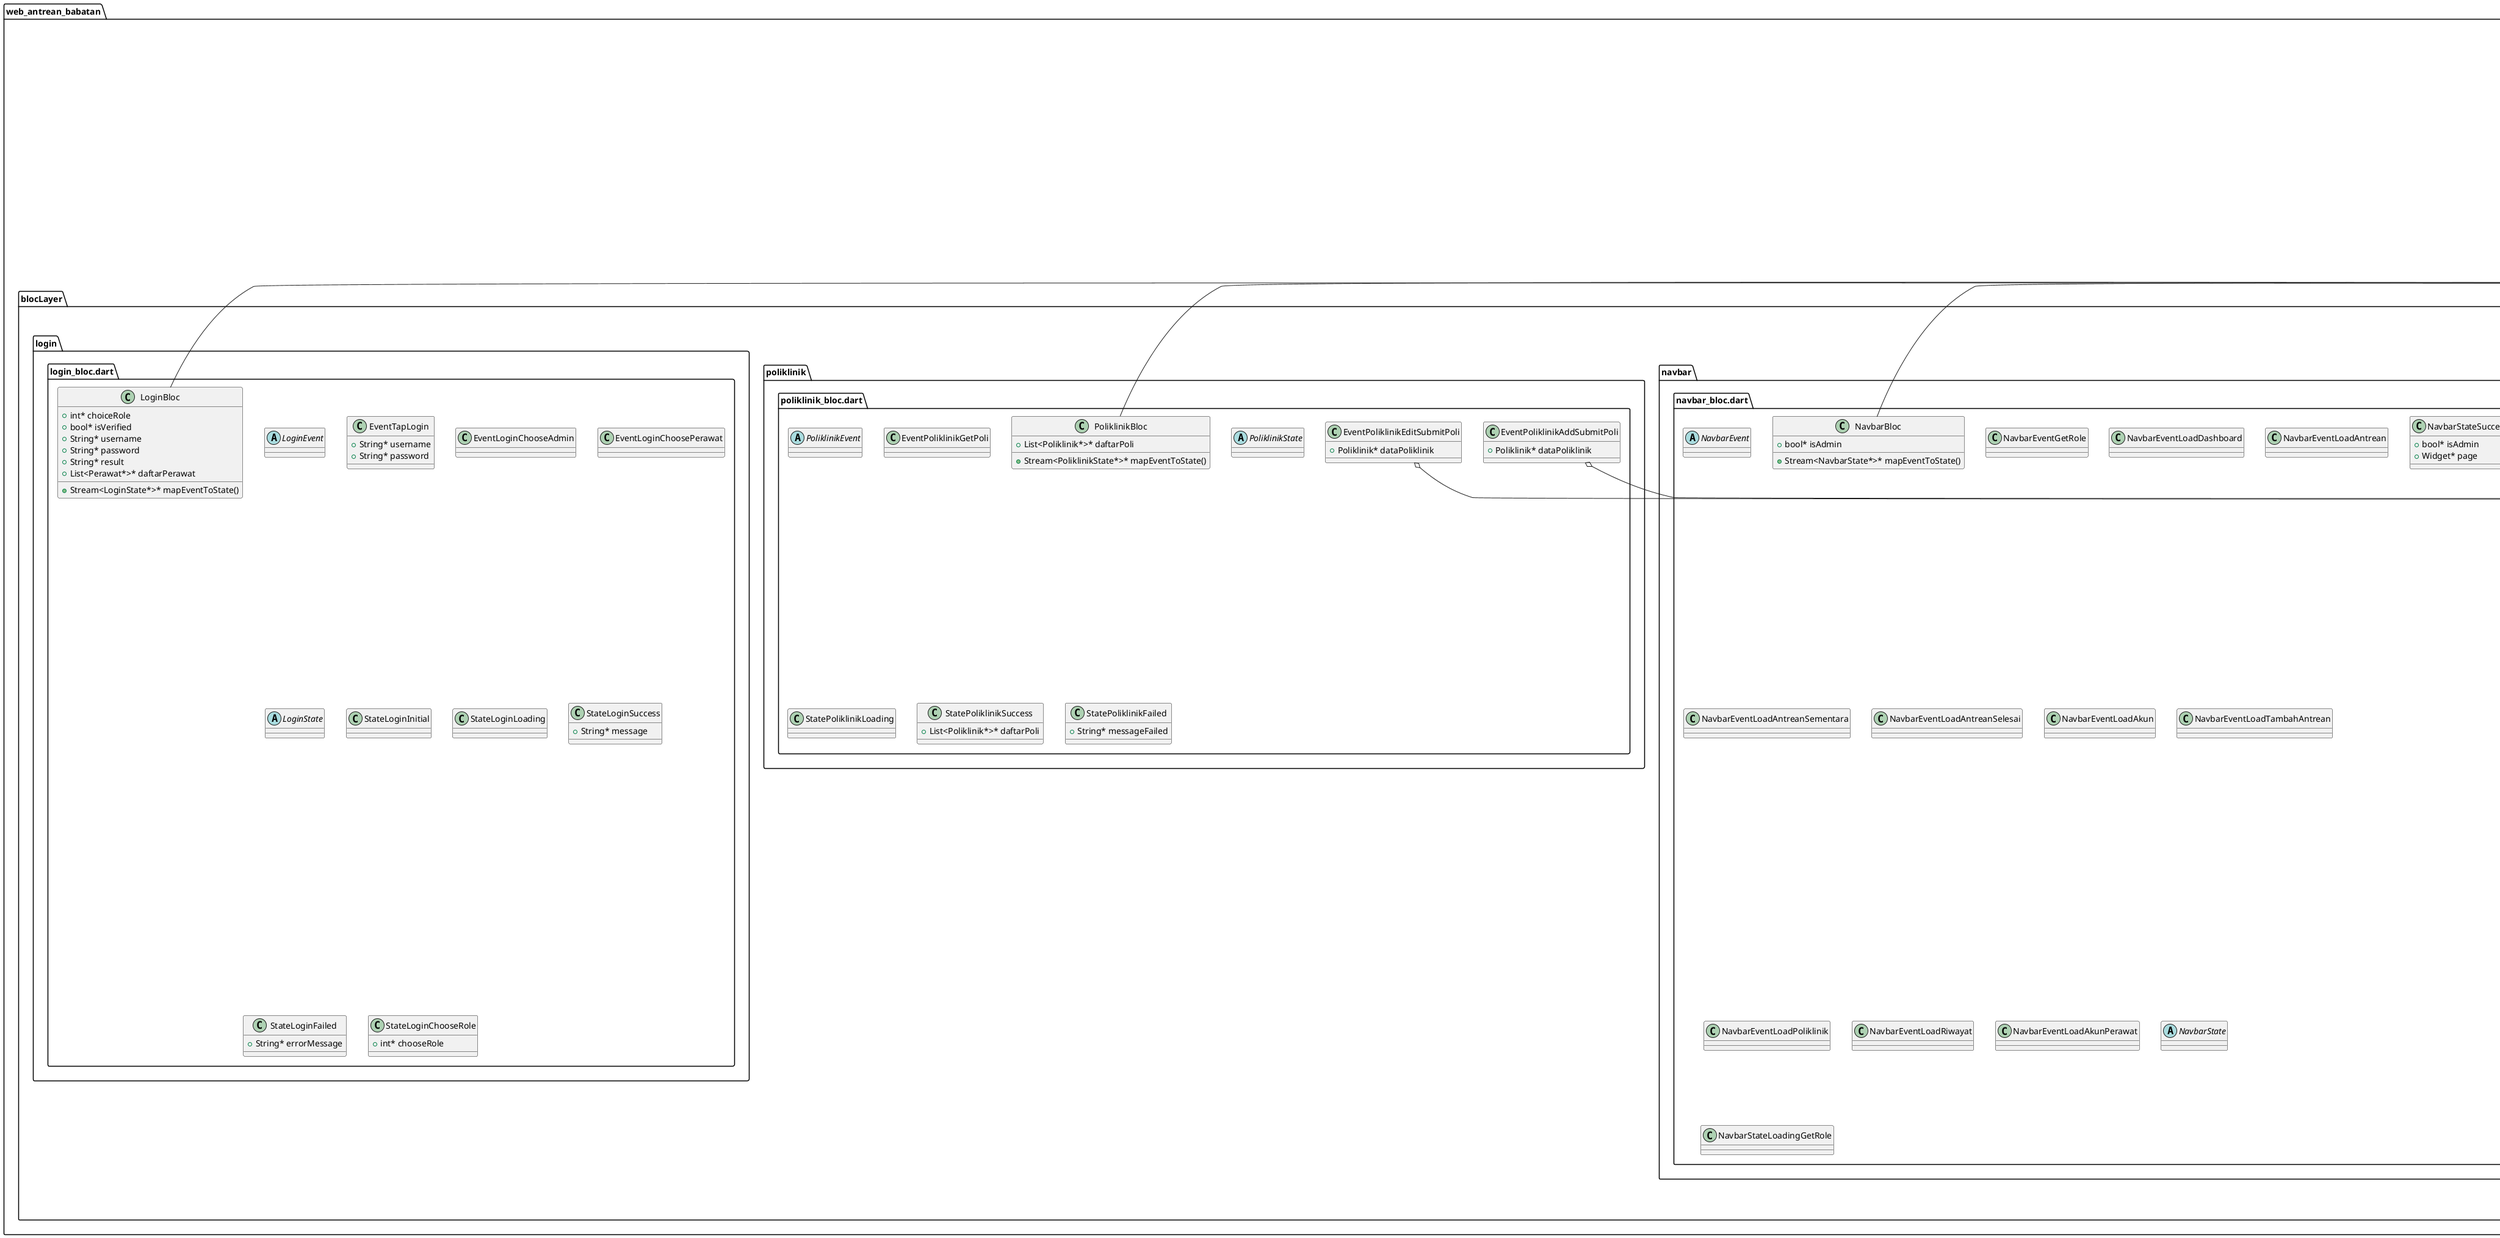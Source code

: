 @startuml
set namespaceSeparator ::

class "web_antrean_babatan::blocLayer::akun::akunPerawat::akun_bloc.dart::AkunBloc" {
  +int* idPerawat
  +List<Poliklinik*>* daftarPoli
  +List<Perawat*>* daftarPerawat
  +Stream<AkunState*>* mapEventToState()
}

abstract class "web_antrean_babatan::blocLayer::akun::akunPerawat::akun_bloc.dart::AkunEvent" {
}

class "web_antrean_babatan::blocLayer::akun::akunPerawat::akun_bloc.dart::AkunEventGetData" {
}

class "web_antrean_babatan::blocLayer::akun::akunPerawat::akun_bloc.dart::AkunEventSubmitEdit"
{
  +Perawat* perawat
}

"web_antrean_babatan::blocLayer::akun::akunPerawat::akun_bloc.dart::AkunEventSubmitEdit" o-- "web_antrean_babatan::dataLayer::model::perawat.dart::Perawat"

abstract class "web_antrean_babatan::blocLayer::akun::akunPerawat::akun_bloc.dart::AkunState" {
}

class "web_antrean_babatan::blocLayer::akun::akunPerawat::akun_bloc.dart::AkunStateLoading" {
}

class "web_antrean_babatan::blocLayer::akun::akunPerawat::akun_bloc.dart::AkunStateSuccess" {
  +List<Poliklinik*>* daftarPoli
  +List<Perawat*>* daftarPerawat
}

class "web_antrean_babatan::blocLayer::akun::akunPerawat::akun_bloc.dart::AkunStateFailed" {
  +String* messageFailed
}

class "web_antrean_babatan::blocLayer::akun::daftarAkunPerawat::akun_perawat_bloc.dart::AkunPerawatBloc" {
  +List<Poliklinik*>* daftarPoli
  +List<Perawat*>* daftarPerawat
  +Stream<AkunPerawatState*>* mapEventToState()
}

abstract class "web_antrean_babatan::blocLayer::akun::daftarAkunPerawat::akun_perawat_bloc.dart::AkunPerawatEvent" {
}

class "web_antrean_babatan::blocLayer::akun::daftarAkunPerawat::akun_perawat_bloc.dart::AkunPerawatEventGetData" {
}

class "web_antrean_babatan::blocLayer::akun::daftarAkunPerawat::akun_perawat_bloc.dart::AkunPerawatEventSubmitEdit" {
  +Perawat* perawat
}

"web_antrean_babatan::blocLayer::akun::daftarAkunPerawat::akun_perawat_bloc.dart::AkunPerawatEventSubmitEdit" o-- "web_antrean_babatan::dataLayer::model::perawat.dart::Perawat"

class "web_antrean_babatan::blocLayer::akun::daftarAkunPerawat::akun_perawat_bloc.dart::AkunPerawatEventSubmitAdd" {
  +Perawat* perawat
}

"web_antrean_babatan::blocLayer::akun::daftarAkunPerawat::akun_perawat_bloc.dart::AkunPerawatEventSubmitAdd" o-- "web_antrean_babatan::dataLayer::model::perawat.dart::Perawat"

class "web_antrean_babatan::blocLayer::akun::daftarAkunPerawat::akun_perawat_bloc.dart::AkunPerawatEventSubmitDelete" {
  +int* idPerawat
}

abstract class "web_antrean_babatan::blocLayer::akun::daftarAkunPerawat::akun_perawat_bloc.dart::AkunPerawatState" {
}

class "web_antrean_babatan::blocLayer::akun::daftarAkunPerawat::akun_perawat_bloc.dart::AkunPerawatStateLoading" {
}

class "web_antrean_babatan::blocLayer::akun::daftarAkunPerawat::akun_perawat_bloc.dart::AkunPerawatStateSuccess" {
  +List<Poliklinik*>* daftarPoli
  +List<Perawat*>* daftarPerawat
}

class "web_antrean_babatan::blocLayer::akun::daftarAkunPerawat::akun_perawat_bloc.dart::AkunPerawatStateFailed" {
  +String* messageFailed
}

class "web_antrean_babatan::blocLayer::antrean::antreanSelesai::antrean_selesai_bloc.dart::AntreanSelesaiBloc" {
  +String* messageError
  +List<Poliklinik*>* daftarPoli
  +Stream<AntreanSelesaiState*>* mapEventToState()
}

abstract class "web_antrean_babatan::blocLayer::antrean::antreanSelesai::antrean_selesai_bloc.dart::AntreanSelesaiEvent" {
}

class "web_antrean_babatan::blocLayer::antrean::antreanSelesai::antrean_selesai_bloc.dart::EventAntreanSelesaiGetPoli" {
}

abstract class "web_antrean_babatan::blocLayer::antrean::antreanSelesai::antrean_selesai_bloc.dart::AntreanSelesaiState" {
}

class "web_antrean_babatan::blocLayer::antrean::antreanSelesai::antrean_selesai_bloc.dart::StateAntreanSelesaiGetPoliLoading" {
}

class "web_antrean_babatan::blocLayer::antrean::antreanSelesai::antrean_selesai_bloc.dart::StateAntreanSelesaiGetPoliSuccess" {
  +List<Poliklinik*>* daftarPoli
}

class "web_antrean_babatan::blocLayer::antrean::antreanSelesai::antrean_selesai_bloc.dart::StateAntreanSelesaiGetPoliFailed" {
  +String* messageFailed
}

class "web_antrean_babatan::blocLayer::antrean::antreanSementara::antrean_sementara_bloc.dart::AntreanSementaraBloc" {
  +String* messageError
  +List<Poliklinik*>* daftarPoli
  +Stream<AntreanSementaraState*>* mapEventToState()
}

abstract class "web_antrean_babatan::blocLayer::antrean::antreanSementara::antrean_sementara_bloc.dart::AntreanSementaraEvent" {
}

class "web_antrean_babatan::blocLayer::antrean::antreanSementara::antrean_sementara_bloc.dart::EventAntreanSementaraGetPoli" {
}

class "web_antrean_babatan::blocLayer::antrean::antreanSementara::antrean_sementara_bloc.dart::EventAntreanSementaraEditJadwalPasien" {
  +JadwalPasien* pasien
}

"web_antrean_babatan::blocLayer::antrean::antreanSementara::antrean_sementara_bloc.dart::EventAntreanSementaraEditJadwalPasien" o-- "web_antrean_babatan::dataLayer::model::jadwalPasien.dart::JadwalPasien"

abstract class "web_antrean_babatan::blocLayer::antrean::antreanSementara::antrean_sementara_bloc.dart::AntreanSementaraState" {
}

class "web_antrean_babatan::blocLayer::antrean::antreanSementara::antrean_sementara_bloc.dart::StateAntreanSementaraGetPoliLoading" {
}

class "web_antrean_babatan::blocLayer::antrean::antreanSementara::antrean_sementara_bloc.dart::StateAntreanSementaraGetPoliSuccess" {
  +List<Poliklinik*>* daftarPoli
}

class "web_antrean_babatan::blocLayer::antrean::antreanSementara::antrean_sementara_bloc.dart::StateAntreanSementaraGetPoliFailed" {
  +String* messageFailed
}

class "web_antrean_babatan::blocLayer::antrean::antreanUtama::antrean_bloc.dart::AntreanBloc" {
  +String* messageError
  +List<Poliklinik*>* daftarPoli
  +Stream<AntreanState*>* mapEventToState()
}

abstract class "web_antrean_babatan::blocLayer::antrean::antreanUtama::antrean_bloc.dart::AntreanEvent" {
}

class "web_antrean_babatan::blocLayer::antrean::antreanUtama::antrean_bloc.dart::EventAntreanGetPoli" {
}

class "web_antrean_babatan::blocLayer::antrean::antreanUtama::antrean_bloc.dart::EventAntreanEditJadwalPasien" {
  +JadwalPasien* pasien
}

"web_antrean_babatan::blocLayer::antrean::antreanUtama::antrean_bloc.dart::EventAntreanEditJadwalPasien" o-- "web_antrean_babatan::dataLayer::model::jadwalPasien.dart::JadwalPasien"

abstract class "web_antrean_babatan::blocLayer::antrean::antreanUtama::antrean_bloc.dart::AntreanState" {
}

class "web_antrean_babatan::blocLayer::antrean::antreanUtama::antrean_bloc.dart::StateAntreanGetPoliLoading" {
}

class "web_antrean_babatan::blocLayer::antrean::antreanUtama::antrean_bloc.dart::StateAntreanGetPoliSuccess" {
  +List<Poliklinik*>* daftarPoli
}

class "web_antrean_babatan::blocLayer::antrean::antreanUtama::antrean_bloc.dart::StateAntreanGetPoliFailed" {
  +String* messageFailed
}

class "web_antrean_babatan::blocLayer::antrean::riwayatKunjungan::riwayat_kunjungan_bloc.dart::RiwayatKunjunganBloc" {
  +String* messageError
  +List<Poliklinik*>* daftarPoli
  +Stream<RiwayatKunjunganState*>* mapEventToState()
}

abstract class "web_antrean_babatan::blocLayer::antrean::riwayatKunjungan::riwayat_kunjungan_bloc.dart::RiwayatKunjunganEvent" {
}

class "web_antrean_babatan::blocLayer::antrean::riwayatKunjungan::riwayat_kunjungan_bloc.dart::RiwayatKunjunganEventGetPoli" {
}

class "web_antrean_babatan::blocLayer::antrean::riwayatKunjungan::riwayat_kunjungan_bloc.dart::RiwayatKunjunganEventGetAntreanList" {
}

abstract class "web_antrean_babatan::blocLayer::antrean::riwayatKunjungan::riwayat_kunjungan_bloc.dart::RiwayatKunjunganState" {
}

class "web_antrean_babatan::blocLayer::antrean::riwayatKunjungan::riwayat_kunjungan_bloc.dart::StateRiwayatGetPoliLoading" {
}

class "web_antrean_babatan::blocLayer::antrean::riwayatKunjungan::riwayat_kunjungan_bloc.dart::StateRiwayatGetPoliSuccess" {
  +List<Poliklinik*>* daftarPoli
}

class "web_antrean_babatan::blocLayer::antrean::riwayatKunjungan::riwayat_kunjungan_bloc.dart::StateRiwayatGetPoliFailed" {
  +String* messageFailed
}

class "web_antrean_babatan::blocLayer::antrean::tambahAntrean::tambahantrean_bloc.dart::TambahantreanBloc" {
  +String* username
  +Poliklinik* poliklinikTujuan
  +int* jenisPasien
  +List<Poliklinik*>* daftarPoli
  +Stream<TambahantreanState*>* mapEventToState()
}

"web_antrean_babatan::blocLayer::antrean::tambahAntrean::tambahantrean_bloc.dart::TambahantreanBloc" o-- "web_antrean_babatan::dataLayer::model::poliklinik.dart::Poliklinik"

abstract class "web_antrean_babatan::blocLayer::antrean::tambahAntrean::tambahantrean_bloc.dart::TambahantreanEvent" {
}

class "web_antrean_babatan::blocLayer::antrean::tambahAntrean::tambahantrean_bloc.dart::EventTambahAntreanGetPoli" {
}

class "web_antrean_babatan::blocLayer::antrean::tambahAntrean::tambahantrean_bloc.dart::EventTambahAntreanSubmitPasien" {
  +Pasien* pasien
}

"web_antrean_babatan::blocLayer::antrean::tambahAntrean::tambahantrean_bloc.dart::EventTambahAntreanSubmitPasien" o-- "web_antrean_babatan::dataLayer::model::pasien.dart::Pasien"

class "web_antrean_babatan::blocLayer::antrean::tambahAntrean::tambahantrean_bloc.dart::EventTambahAntreanRadioUmum" {
}

class "web_antrean_babatan::blocLayer::antrean::tambahAntrean::tambahantrean_bloc.dart::EventTambahAntreanRadioBPJS" {
}

class "web_antrean_babatan::blocLayer::antrean::tambahAntrean::tambahantrean_bloc.dart::EventTambahAntreanSubmitPoliTujuan" {
  +Poliklinik* poliklinik
}

"web_antrean_babatan::blocLayer::antrean::tambahAntrean::tambahantrean_bloc.dart::EventTambahAntreanSubmitPoliTujuan" o-- "web_antrean_babatan::dataLayer::model::poliklinik.dart::Poliklinik"

class "web_antrean_babatan::blocLayer::antrean::tambahAntrean::tambahantrean_bloc.dart::EventTambahAntreanSubmitAntreanBaru" {
  +String* username
}

abstract class "web_antrean_babatan::blocLayer::antrean::tambahAntrean::tambahantrean_bloc.dart::TambahantreanState" {
}

class "web_antrean_babatan::blocLayer::antrean::tambahAntrean::tambahantrean_bloc.dart::StateTambahAntreanLoading" {
}

class "web_antrean_babatan::blocLayer::antrean::tambahAntrean::tambahantrean_bloc.dart::StateTambahAntreanSuccess" {
  +List<Poliklinik*>* daftarPoli
}

class "web_antrean_babatan::blocLayer::antrean::tambahAntrean::tambahantrean_bloc.dart::StateTambahAntreanFailed" {
  +String* errMessage
}

class "web_antrean_babatan::blocLayer::antrean::tambahAntrean::tambahantrean_bloc.dart::StateTambahAntreanSubmitPasienLoading" {
  +List<Poliklinik*>* daftarPoli
}

class "web_antrean_babatan::blocLayer::antrean::tambahAntrean::tambahantrean_bloc.dart::StateTambahAntreanSubmitPasienSuccess" {
  +List<Poliklinik*>* daftarPoli
  +String* message
}

class "web_antrean_babatan::blocLayer::antrean::tambahAntrean::tambahantrean_bloc.dart::StateTambahAntreanSubmitPasienFailed" {
  +List<Poliklinik*>* daftarPoli
  +String* errMessage
}

class "web_antrean_babatan::blocLayer::antrean::tambahAntrean::tambahantrean_bloc.dart::StateTambahAntreanPilihJenisPasien" {
  +List<Poliklinik*>* daftarPoli
  +int* isUmum
}

class "web_antrean_babatan::blocLayer::dashboard::dashboard_bloc.dart::DashboardBloc" {
  +bool* isAdmin
  +String* messageError
  +List<InfoPoliklinik*>* daftarPoli
  +Stream<DashboardState*>* mapEventToState()
}

abstract class "web_antrean_babatan::blocLayer::dashboard::dashboard_bloc.dart::DashboardEvent"
 {
}

class "web_antrean_babatan::blocLayer::dashboard::dashboard_bloc.dart::EventDashboardGetPoli" {
}

class "web_antrean_babatan::blocLayer::dashboard::dashboard_bloc.dart::EventDashboardBukaPortal" {
}

class "web_antrean_babatan::blocLayer::dashboard::dashboard_bloc.dart::EventDashboardTutupPortal" {
}

class "web_antrean_babatan::blocLayer::dashboard::dashboard_bloc.dart::EventDashboardChangeStatusPoli" {
  +int* indexPoli
}

abstract class "web_antrean_babatan::blocLayer::dashboard::dashboard_bloc.dart::DashboardState"
 {
}

class "web_antrean_babatan::blocLayer::dashboard::dashboard_bloc.dart::StateDashboardLoading" {
}

class "web_antrean_babatan::blocLayer::dashboard::dashboard_bloc.dart::StateDashboardSuccess" {
  +List<InfoPoliklinik*>* daftarPoli
}

class "web_antrean_babatan::blocLayer::dashboard::dashboard_bloc.dart::StateDashboardFailed" {
  +String* messageFailed
}

class "web_antrean_babatan::blocLayer::login::login_bloc.dart::LoginBloc" {
  +int* choiceRole
  +bool* isVerified
  +String* username
  +String* password
  +String* result
  +List<Perawat*>* daftarPerawat
  +Stream<LoginState*>* mapEventToState()
}

abstract class "web_antrean_babatan::blocLayer::login::login_bloc.dart::LoginEvent" {
}

class "web_antrean_babatan::blocLayer::login::login_bloc.dart::EventTapLogin" {
  +String* username
  +String* password
}

class "web_antrean_babatan::blocLayer::login::login_bloc.dart::EventLoginChooseAdmin" {
}

class "web_antrean_babatan::blocLayer::login::login_bloc.dart::EventLoginChoosePerawat" {
}

abstract class "web_antrean_babatan::blocLayer::login::login_bloc.dart::LoginState" {
}

class "web_antrean_babatan::blocLayer::login::login_bloc.dart::StateLoginInitial" {
}

class "web_antrean_babatan::blocLayer::login::login_bloc.dart::StateLoginLoading" {
}

class "web_antrean_babatan::blocLayer::login::login_bloc.dart::StateLoginSuccess" {
  +String* message
}

class "web_antrean_babatan::blocLayer::login::login_bloc.dart::StateLoginFailed" {
  +String* errorMessage
}

class "web_antrean_babatan::blocLayer::login::login_bloc.dart::StateLoginChooseRole" {
  +int* chooseRole
}

class "web_antrean_babatan::blocLayer::navbar::navbar_bloc.dart::NavbarBloc" {
  +bool* isAdmin
  +Stream<NavbarState*>* mapEventToState()
}

abstract class "web_antrean_babatan::blocLayer::navbar::navbar_bloc.dart::NavbarEvent" {
}

class "web_antrean_babatan::blocLayer::navbar::navbar_bloc.dart::NavbarEventGetRole" {
}

class "web_antrean_babatan::blocLayer::navbar::navbar_bloc.dart::NavbarEventLoadDashboard" {
}

class "web_antrean_babatan::blocLayer::navbar::navbar_bloc.dart::NavbarEventLoadAntrean" {
}

class "web_antrean_babatan::blocLayer::navbar::navbar_bloc.dart::NavbarEventLoadAntreanSementara" {
}

class "web_antrean_babatan::blocLayer::navbar::navbar_bloc.dart::NavbarEventLoadAntreanSelesai"
 {
}

class "web_antrean_babatan::blocLayer::navbar::navbar_bloc.dart::NavbarEventLoadAkun" {
}

class "web_antrean_babatan::blocLayer::navbar::navbar_bloc.dart::NavbarEventLoadTambahAntrean"
{
}

class "web_antrean_babatan::blocLayer::navbar::navbar_bloc.dart::NavbarEventLoadPoliklinik" {
}

class "web_antrean_babatan::blocLayer::navbar::navbar_bloc.dart::NavbarEventLoadRiwayat" {
}

class "web_antrean_babatan::blocLayer::navbar::navbar_bloc.dart::NavbarEventLoadAkunPerawat" {
}

abstract class "web_antrean_babatan::blocLayer::navbar::navbar_bloc.dart::NavbarState" {
}

class "web_antrean_babatan::blocLayer::navbar::navbar_bloc.dart::NavbarStateLoadingGetRole" {
}

class "web_antrean_babatan::blocLayer::navbar::navbar_bloc.dart::NavbarStateSuccessGetRole" {
  +bool* isAdmin
  +Widget* page
}

"web_antrean_babatan::blocLayer::navbar::navbar_bloc.dart::NavbarStateSuccessGetRole" o-- "flutter::src::widgets::framework.dart::Widget"

class "web_antrean_babatan::blocLayer::poliklinik::poliklinik_bloc.dart::PoliklinikBloc" {
  +List<Poliklinik*>* daftarPoli
  +Stream<PoliklinikState*>* mapEventToState()
}

abstract class "web_antrean_babatan::blocLayer::poliklinik::poliklinik_bloc.dart::PoliklinikEvent" {
}

class "web_antrean_babatan::blocLayer::poliklinik::poliklinik_bloc.dart::EventPoliklinikGetPoli" {
}

class "web_antrean_babatan::blocLayer::poliklinik::poliklinik_bloc.dart::EventPoliklinikAddSubmitPoli" {
  +Poliklinik* dataPoliklinik
}

"web_antrean_babatan::blocLayer::poliklinik::poliklinik_bloc.dart::EventPoliklinikAddSubmitPoli" o-- "web_antrean_babatan::dataLayer::model::poliklinik.dart::Poliklinik"

class "web_antrean_babatan::blocLayer::poliklinik::poliklinik_bloc.dart::EventPoliklinikEditSubmitPoli" {
  +Poliklinik* dataPoliklinik
}

"web_antrean_babatan::blocLayer::poliklinik::poliklinik_bloc.dart::EventPoliklinikEditSubmitPoli" o-- "web_antrean_babatan::dataLayer::model::poliklinik.dart::Poliklinik"

abstract class "web_antrean_babatan::blocLayer::poliklinik::poliklinik_bloc.dart::PoliklinikState" {
}

class "web_antrean_babatan::blocLayer::poliklinik::poliklinik_bloc.dart::StatePoliklinikLoading" {
}

class "web_antrean_babatan::blocLayer::poliklinik::poliklinik_bloc.dart::StatePoliklinikSuccess" {
  +List<Poliklinik*>* daftarPoli
}

class "web_antrean_babatan::blocLayer::poliklinik::poliklinik_bloc.dart::StatePoliklinikFailed"
 {
  +String* messageFailed
}

class "web_antrean_babatan::dataLayer::api::requestApi.dart::RequestApi" {
  {static} +String* apiUrl
  {static} +Future<bool*>* registerPasien()
  {static} +Future<dynamic>* validasiPasien()
  {static} +Future<bool*>* loginAdministrator()
  {static} +Future<dynamic>* getAntreanUtama()
  {static} +Future<dynamic>* getAntreanSementara()
  {static} +Future<dynamic>* getAntreanSelesai()
  {static} +Future<dynamic>* getAntreanRiwayat()
  {static} +Future<bool*>* editAntrean()
  {static} +Future<dynamic>* getInfoPoliklinik()
  {static} +Future<dynamic>* getAllPoliklinik()
  {static} +Future<dynamic>* getPoliklinik()
  {static} +Future<dynamic>* insertPoliklinik()
  {static} +Future<bool*>* updatePoliklinik()
  {static} +Future<bool*>* updateStatus()
  {static} +Future<dynamic>* getAllPerawat()
  {static} +Future<dynamic>* getPerawat()
  {static} +Future<bool*>* editPerawat()
  {static} +Future<bool*>* addPerawat()
  {static} +Future<bool*>* deletePerawat()
  {static} +Future<dynamic>* loginPerawat()
}

class "web_antrean_babatan::dataLayer::model::apiResponse.dart::ApiResponse" {
  +bool* success
  +String* message
  +T* data
  +Map<String*, dynamic>* toJson()
}

class "web_antrean_babatan::dataLayer::model::hari.dart::Hari" {
  {static} +String* SENIN
  {static} +String* SELASA
  {static} +String* RABU
  {static} +String* KAMIS
  {static} +String* JUMAT
  {static} +String* SABTU
}

class "web_antrean_babatan::dataLayer::model::hariPelayanan.dart::HariPelayanan" {
  +bool* status
  +String* kodeHari
  +String* hari
  +TextEditingController* jamBukaBookingInput
  +TextEditingController* jamTutupBookingInput
}

"web_antrean_babatan::dataLayer::model::hariPelayanan.dart::HariPelayanan" o-- "flutter::src::widgets::editable_text.dart::TextEditingController"

class "web_antrean_babatan::dataLayer::model::infoPoliklinik.dart::InfoPoliklinik" {
  +int* totalAntrean
  +int* antreanSementara
  +int* nomorAntrean
  +int* idPoli
  +int* statusPoli
  +String* namaPoli
  +Map<String*, dynamic>* toJson()
}

class "web_antrean_babatan::dataLayer::model::jadwal.dart::Jadwal" {
  +int* idPoli
  +String* hari
  +String* jamBukaBooking
  +String* jamTutupBooking
  +Map<String*, dynamic>* toJson()
}

class "web_antrean_babatan::dataLayer::model::jadwalPasien.dart::JadwalPasien" {
  +int* nomorAntrean
  +int* tipeBooking
  +String* tglPelayanan
  +String* jamBooking
  +String* waktuDaftarAntrean
  +int* jamMulaiDilayani
  +int* jamSelesaiDilayani
  +int* statusAntrean
  +String* hari
  +int* idPoli
  +String* namaPoli
  +int* idPasien
  +String* username
  +String* noHandphone
  +String* kepalaKeluarga
  +String* namaLengkap
  +String* alamat
  +String* tglLahir
  +int* jenisPasien
  +Map<String*, dynamic>* toJson()
}

class "web_antrean_babatan::dataLayer::model::pasien.dart::Pasien" {
  +String* username
  +String* noHandphone
  +String* kepalaKeluarga
  +String* namaLengkap
  +String* password
  +String* alamat
  +String* tglLahir
  +Map<String*, dynamic>* toJson()
}

class "web_antrean_babatan::dataLayer::model::perawat.dart::Perawat" {
  +int* idPerawat
  +String* username
  +String* password
  +String* nama
  +int* idPoli
  +String* namaPoli
  +Map<String*, dynamic>* toJson()
}

class "web_antrean_babatan::dataLayer::model::poliklinik.dart::Poliklinik" {
  +int* idPoli
  +String* namaPoli
  +String* descPoli
  +int* statusPoli
  +int* rerataWaktuPelayanan
  +List<Jadwal*>* jadwal
  +Map<String*, dynamic>* toJson()
  +String* jadwalToString()
}

class "web_antrean_babatan::dataLayer::model::statusAntrean.dart::StatusAntrean" {
  {static} +int* BELUM_DILAYANI
  {static} +int* SEDANG_DILAYANI
  {static} +int* SUDAH_DILAYANI
  {static} +int* DILEWATI
  {static} +int* DIBATALKAN
}

class "web_antrean_babatan::dataLayer::session::sharedPref.dart::SharedPref" {
  {static} -String* _username
  {static} -String* _poliklinik
  {static} -String* _idPerawat
  {static} -String* _role
  {static} +String* administrator
  {static} +String* perawat
  {static} +Future<void>* saveLogin()
  {static} +Future<void>* saveInfoPerawat()
  {static} +Future<int*>* getPoli()
  {static} +Future<int*>* getIdPerawat()
  {static} +Future<bool*>* isLogin()
  {static} +Future<String*>* getRole()
  {static} +Future<void>* deleteSharedPref()
}

class "web_antrean_babatan::main.dart::MyApp" {
  +Widget* build()
}

class "web_antrean_babatan::screenLayer::akunPerawatScreen.dart::AkunPerawatScreen" {
  +_AkunPerawatScreenState* createState()
}

class "web_antrean_babatan::screenLayer::akunPerawatScreen.dart::_AkunPerawatScreenState" {
  -AkunPerawatBloc* _akunPerawatBloc
  +void initState()
  +Widget* build()
  +ListView* tabelAkunPerawat()
  +dynamic infoAkunPerawat()
  +dynamic editAkunPerawat()
  +dynamic deleteAkunPerawat()
  +dynamic addAkunPerawat()
}

"web_antrean_babatan::screenLayer::akunPerawatScreen.dart::_AkunPerawatScreenState" o-- "web_antrean_babatan::blocLayer::akun::daftarAkunPerawat::akun_perawat_bloc.dart::AkunPerawatBloc"

class "web_antrean_babatan::screenLayer::akunScreen.dart::AkunScreen" {
  +_AkunScreenState* createState()
}

class "web_antrean_babatan::screenLayer::akunScreen.dart::_AkunScreenState" {
  -AkunBloc* _akunBloc
  +void initState()
  +Widget* build()
  +ListView* tabelAkunPerawat()
  +dynamic infoAkunPerawat()
  +dynamic editAkunPerawat()
}

"web_antrean_babatan::screenLayer::akunScreen.dart::_AkunScreenState" o-- "web_antrean_babatan::blocLayer::akun::akunPerawat::akun_bloc.dart::AkunBloc"

class "web_antrean_babatan::screenLayer::antreanScreen.dart::AntreanScreen" {
  +_AntreanScreenState* createState()
}

class "web_antrean_babatan::screenLayer::antreanScreen.dart::_AntreanScreenState" {
  +List<JadwalPasien*>* daftarAntrean
  -AntreanBloc* _antreanBloc
  +String* query
  +int* nomor
  +void initState()
  +Widget* buildSearch()
  +Widget* build()
  +Scaffold* failedScreen()
  +Scaffold* loadingScreen()
  +dynamic konfirmasiAntreanSementara()
  +dynamic editAntrean()
  +dynamic infoAntrean()
}

"web_antrean_babatan::screenLayer::antreanScreen.dart::_AntreanScreenState" o-- "web_antrean_babatan::blocLayer::antrean::antreanUtama::antrean_bloc.dart::AntreanBloc"

class "web_antrean_babatan::screenLayer::antreanSelesaiScreen.dart::AntreanSelesaiScreen" {
  +_AntreanSelesaiScreenState* createState()
}

class "web_antrean_babatan::screenLayer::antreanSelesaiScreen.dart::_AntreanSelesaiScreenState"
 {
  -AntreanSelesaiBloc* _antreanSelesaiBloc
  +int* nomor
  +void initState()
  +Widget* build()
  +Scaffold* failedScreen()
  +Scaffold* loadingScreen()
  +dynamic infoAntrean()
}

"web_antrean_babatan::screenLayer::antreanSelesaiScreen.dart::_AntreanSelesaiScreenState" o-- "web_antrean_babatan::blocLayer::antrean::antreanSelesai::antrean_selesai_bloc.dart::AntreanSelesaiBloc"

class "web_antrean_babatan::screenLayer::antreanSementaraScreen.dart::AntreanSementaraScreen" {
  +_AntreanSementaraScreenState* createState()
}

class "web_antrean_babatan::screenLayer::antreanSementaraScreen.dart::_AntreanSementaraScreenState" {
  -AntreanSementaraBloc* _antreanSementaraBloc
  +int* nomor
  +void initState()
  +Widget* build()
  +dynamic konfirmasiAntreanUtama()
  +dynamic editAntrean()
  +dynamic infoAntrean()
  +Scaffold* failedScreen()
  +Scaffold* loadingScreen()
}

"web_antrean_babatan::screenLayer::antreanSementaraScreen.dart::_AntreanSementaraScreenState" o-- "web_antrean_babatan::blocLayer::antrean::antreanSementara::antrean_sementara_bloc.dart::AntreanSementaraBloc"

class "web_antrean_babatan::screenLayer::dashboardScreen.dart::DashboardScreen" {
  +_DashboardScreenState* createState()
}

class "web_antrean_babatan::screenLayer::dashboardScreen.dart::_DashboardScreenState" {
  +DashboardBloc* dashboardBloc
  +String* dateSlug
  +void initState()
  +dynamic cardPoli()
  -dynamic _portalDialog()
  +Widget* build()
}

"web_antrean_babatan::screenLayer::dashboardScreen.dart::_DashboardScreenState" o-- "web_antrean_babatan::blocLayer::dashboard::dashboard_bloc.dart::DashboardBloc"

class "web_antrean_babatan::screenLayer::loginScreen.dart::Login" {
  -GlobalKey<FormState*>* _formKey
  -TextEditingController* _username
  -TextEditingController* _password
  +bool* isClickValidated
  -LoginBloc* _loginBloc
  +Widget* build()
  +void authLogin()
}

"web_antrean_babatan::screenLayer::loginScreen.dart::Login" o-- "flutter::src::widgets::framework.dart::GlobalKey<FormState>"
"web_antrean_babatan::screenLayer::loginScreen.dart::Login" o-- "flutter::src::widgets::editable_text.dart::TextEditingController"
"web_antrean_babatan::screenLayer::loginScreen.dart::Login" o-- "web_antrean_babatan::blocLayer::login::login_bloc.dart::LoginBloc"

class "web_antrean_babatan::screenLayer::mainScreen.dart::MainScreen" {
  +_MainScreenState* createState()
}

class "web_antrean_babatan::screenLayer::mainScreen.dart::_MainScreenState" {
  -NavbarBloc* _navbarBloc
  +void initState()
  +Widget* build()
  +ListView* navbarAdmin()
  +ListView* navbarPerawat()
  +Card* listMenu()
  -dynamic _showMaterialDialog()
}

"web_antrean_babatan::screenLayer::mainScreen.dart::_MainScreenState" o-- "web_antrean_babatan::blocLayer::navbar::navbar_bloc.dart::NavbarBloc"

class "web_antrean_babatan::screenLayer::poliklinikScreen.dart::PoliklinikScreen" {
  +_PoliklinikScreenState* createState()
}

class "web_antrean_babatan::screenLayer::poliklinikScreen.dart::_PoliklinikScreenState" {
  -PoliklinikBloc* _poliklinikBloc
  +void initState()
  +Widget* build()
  +ListView* daftarPoli()
  -Future<dynamic>* _selectTime()
  +dynamic addDialog()
  +dynamic editDialog()
  +dynamic infoDialog()
}

"web_antrean_babatan::screenLayer::poliklinikScreen.dart::_PoliklinikScreenState" o-- "web_antrean_babatan::blocLayer::poliklinik::poliklinik_bloc.dart::PoliklinikBloc"

class "web_antrean_babatan::screenLayer::riwayatScreen.dart::RiwayatScreen" {
  +_RiwayatScreenState* createState()
}

class "web_antrean_babatan::screenLayer::riwayatScreen.dart::_RiwayatScreenState" {
  +int* nomor
  -RiwayatKunjunganBloc* _riwayatKunjunganBloc
  +void initState()
  +Widget* build()
  +dynamic infoAntrean()
  +Scaffold* failedScreen()
  +Scaffold* loadingScreen()
}

"web_antrean_babatan::screenLayer::riwayatScreen.dart::_RiwayatScreenState" o-- "web_antrean_babatan::blocLayer::antrean::riwayatKunjungan::riwayat_kunjungan_bloc.dart::RiwayatKunjunganBloc"

class "web_antrean_babatan::screenLayer::splashScreen.dart::SplashScreen" {
  +_SplashScreenState* createState()
}

class "web_antrean_babatan::screenLayer::splashScreen.dart::_SplashScreenState" {
  +Duration* duration
  +Future<bool*>* isSession()
  +void changePage()
  +void afterFirstLayout()
  +void initState()
  +Widget* build()
}

class "web_antrean_babatan::screenLayer::tambahAntreanScreen.dart::TambahAntreanScreen" {
  +_TambahAntreanScreenState* createState()
}

class "web_antrean_babatan::screenLayer::tambahAntreanScreen.dart::_TambahAntreanScreenState" {
  -TambahantreanBloc* _tambahantreanBloc
  -Future<dynamic>* _selectDate()
  +dynamic buatAkun()
  +void initState()
  +Widget* build()
  +Row* formTambahAntrean()
}

"web_antrean_babatan::screenLayer::tambahAntreanScreen.dart::_TambahAntreanScreenState" o-- "web_antrean_babatan::blocLayer::antrean::tambahAntrean::tambahantrean_bloc.dart::TambahantreanBloc"

class "web_antrean_babatan::utils::color.dart::ColorTheme" {
  {static} +Color* greenDark
  {static} +Color* greenLight
}

"web_antrean_babatan::utils::color.dart::ColorTheme" o-- "dart::ui::Color"

class "web_antrean_babatan::utils::searchView.dart::SearchWidget" {
"web_antrean_babatan::utils::searchView.dart::_SearchWidgetState" o-- "flutter::src::widgets::editable_text.dart::TextEditingController"
}


@enduml
